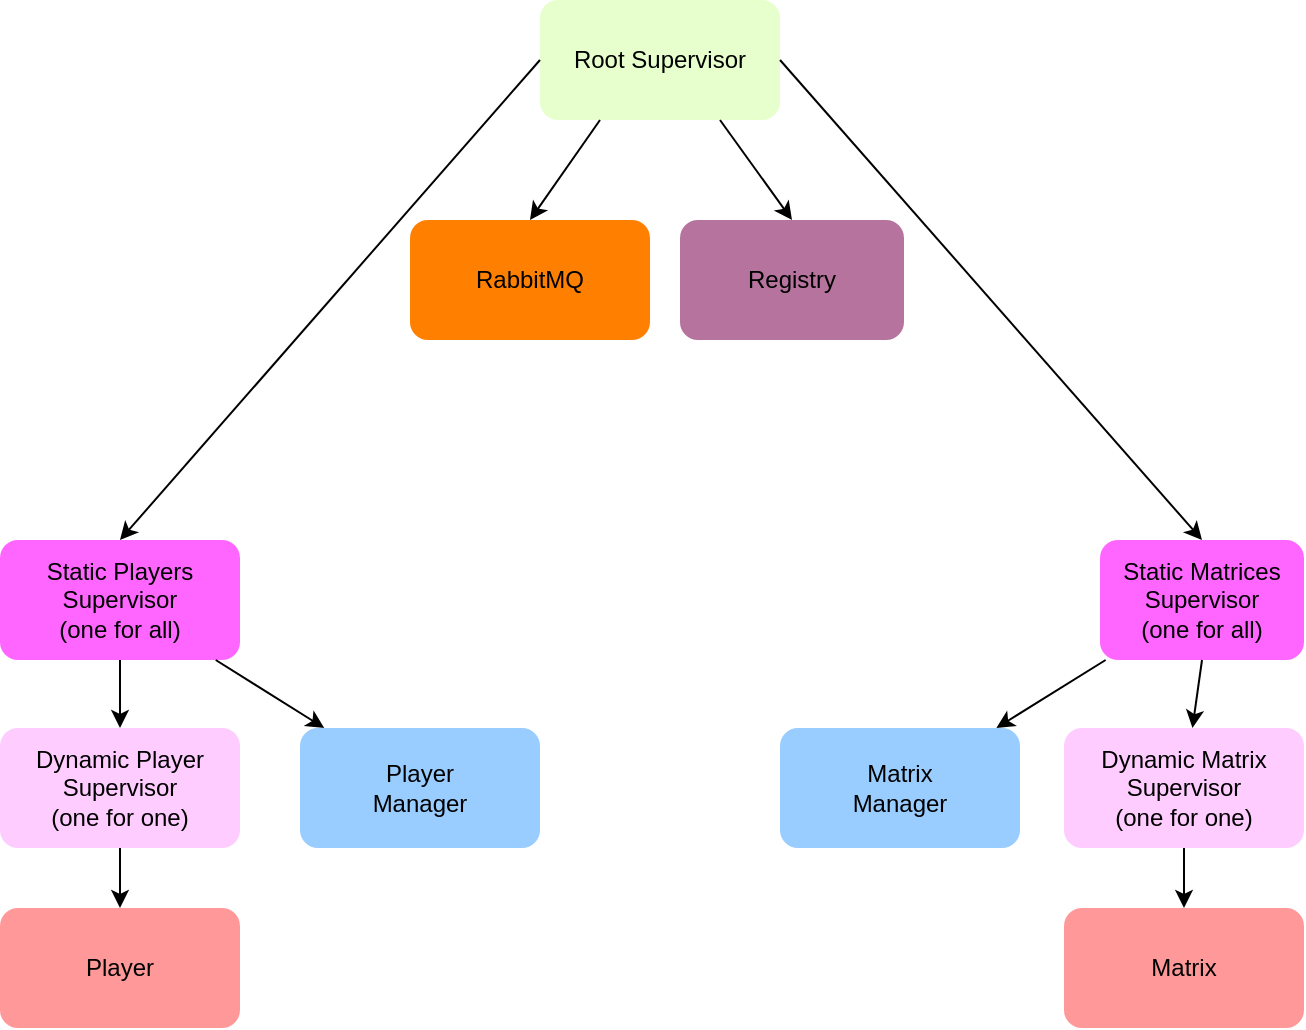<mxfile version="20.2.3" type="device"><diagram id="ZDHOVJWtR7sZqj6MjWJ6" name="Page-1"><mxGraphModel dx="1185" dy="1735" grid="1" gridSize="10" guides="1" tooltips="1" connect="1" arrows="1" fold="1" page="1" pageScale="1" pageWidth="850" pageHeight="1100" math="0" shadow="0"><root><mxCell id="0"/><mxCell id="1" parent="0"/><mxCell id="GEKh3mQGFB2azbof-XFY-24" value="&lt;div&gt;Root Supervisor&lt;/div&gt;" style="rounded=1;whiteSpace=wrap;html=1;fillColor=#E6FFCC;strokeColor=none;gradientColor=none;" vertex="1" parent="1"><mxGeometry x="370" y="-570" width="120" height="60" as="geometry"/></mxCell><mxCell id="GEKh3mQGFB2azbof-XFY-25" value="Registry" style="rounded=1;whiteSpace=wrap;html=1;fillColor=#B5739D;strokeColor=none;gradientColor=none;" vertex="1" parent="1"><mxGeometry x="440" y="-460" width="112" height="60" as="geometry"/></mxCell><mxCell id="GEKh3mQGFB2azbof-XFY-26" value="Static Matrices&lt;br&gt;&lt;div&gt;Supervisor&lt;/div&gt;(one for all)" style="rounded=1;whiteSpace=wrap;html=1;fillColor=#FF66FF;strokeColor=none;gradientColor=none;" vertex="1" parent="1"><mxGeometry x="650" y="-300" width="102" height="60" as="geometry"/></mxCell><mxCell id="GEKh3mQGFB2azbof-XFY-27" value="Dynamic Player&lt;br&gt;&lt;div&gt;Supervisor&lt;/div&gt;&lt;div&gt;(one for one)&lt;br&gt;&lt;/div&gt;" style="rounded=1;whiteSpace=wrap;html=1;fillColor=#FFCCFF;strokeColor=none;gradientColor=none;" vertex="1" parent="1"><mxGeometry x="100" y="-206" width="120" height="60" as="geometry"/></mxCell><mxCell id="GEKh3mQGFB2azbof-XFY-28" value="Static Players&lt;br&gt;&lt;div&gt;S&lt;span style=&quot;background-color: initial;&quot;&gt;upervisor&lt;/span&gt;&lt;/div&gt;&lt;div&gt;(one for all)&lt;br&gt;&lt;/div&gt;" style="rounded=1;whiteSpace=wrap;html=1;fillColor=#FF66FF;strokeColor=none;gradientColor=none;" vertex="1" parent="1"><mxGeometry x="100" y="-300" width="120" height="60" as="geometry"/></mxCell><mxCell id="GEKh3mQGFB2azbof-XFY-29" value="Player&lt;br&gt;Manager" style="rounded=1;whiteSpace=wrap;html=1;fillColor=#99CCFF;strokeColor=none;gradientColor=none;" vertex="1" parent="1"><mxGeometry x="250" y="-206" width="120" height="60" as="geometry"/></mxCell><mxCell id="GEKh3mQGFB2azbof-XFY-30" value="Matrix&lt;br&gt;Manager" style="rounded=1;whiteSpace=wrap;html=1;fillColor=#99CCFF;strokeColor=none;gradientColor=none;" vertex="1" parent="1"><mxGeometry x="490" y="-206" width="120" height="60" as="geometry"/></mxCell><mxCell id="GEKh3mQGFB2azbof-XFY-31" value="Dynamic Matrix&lt;br&gt;&lt;div&gt;Supervisor&lt;/div&gt;(one for one)" style="rounded=1;whiteSpace=wrap;html=1;fillColor=#FFCCFF;strokeColor=none;gradientColor=none;" vertex="1" parent="1"><mxGeometry x="632" y="-206" width="120" height="60" as="geometry"/></mxCell><mxCell id="GEKh3mQGFB2azbof-XFY-32" value="Matrix" style="rounded=1;whiteSpace=wrap;html=1;fillColor=#FF9999;strokeColor=none;gradientColor=none;" vertex="1" parent="1"><mxGeometry x="632" y="-116" width="120" height="60" as="geometry"/></mxCell><mxCell id="GEKh3mQGFB2azbof-XFY-33" value="Player" style="rounded=1;whiteSpace=wrap;html=1;fillColor=#FF9999;strokeColor=none;gradientColor=none;" vertex="1" parent="1"><mxGeometry x="100" y="-116" width="120" height="60" as="geometry"/></mxCell><mxCell id="GEKh3mQGFB2azbof-XFY-34" value="RabbitMQ" style="rounded=1;whiteSpace=wrap;html=1;fillColor=#FF8000;strokeColor=none;gradientColor=none;" vertex="1" parent="1"><mxGeometry x="305" y="-460" width="120" height="60" as="geometry"/></mxCell><mxCell id="GEKh3mQGFB2azbof-XFY-35" value="" style="endArrow=classic;html=1;rounded=0;exitX=0;exitY=0.5;exitDx=0;exitDy=0;entryX=0.5;entryY=0;entryDx=0;entryDy=0;" edge="1" parent="1" source="GEKh3mQGFB2azbof-XFY-24" target="GEKh3mQGFB2azbof-XFY-28"><mxGeometry width="50" height="50" relative="1" as="geometry"><mxPoint x="240" y="-300" as="sourcePoint"/><mxPoint x="290" y="-350" as="targetPoint"/></mxGeometry></mxCell><mxCell id="GEKh3mQGFB2azbof-XFY-36" value="" style="endArrow=classic;html=1;rounded=0;exitX=0.25;exitY=1;exitDx=0;exitDy=0;entryX=0.5;entryY=0;entryDx=0;entryDy=0;" edge="1" parent="1" source="GEKh3mQGFB2azbof-XFY-24" target="GEKh3mQGFB2azbof-XFY-34"><mxGeometry width="50" height="50" relative="1" as="geometry"><mxPoint x="390" y="-260" as="sourcePoint"/><mxPoint x="440" y="-310" as="targetPoint"/></mxGeometry></mxCell><mxCell id="GEKh3mQGFB2azbof-XFY-37" value="" style="endArrow=classic;html=1;rounded=0;exitX=0.75;exitY=1;exitDx=0;exitDy=0;entryX=0.5;entryY=0;entryDx=0;entryDy=0;" edge="1" parent="1" source="GEKh3mQGFB2azbof-XFY-24" target="GEKh3mQGFB2azbof-XFY-25"><mxGeometry width="50" height="50" relative="1" as="geometry"><mxPoint x="400" y="-250" as="sourcePoint"/><mxPoint x="450" y="-300" as="targetPoint"/></mxGeometry></mxCell><mxCell id="GEKh3mQGFB2azbof-XFY-38" value="" style="endArrow=classic;html=1;rounded=0;exitX=1;exitY=0.5;exitDx=0;exitDy=0;entryX=0.5;entryY=0;entryDx=0;entryDy=0;" edge="1" parent="1" source="GEKh3mQGFB2azbof-XFY-24" target="GEKh3mQGFB2azbof-XFY-26"><mxGeometry width="50" height="50" relative="1" as="geometry"><mxPoint x="470" y="-250" as="sourcePoint"/><mxPoint x="520" y="-300" as="targetPoint"/></mxGeometry></mxCell><mxCell id="GEKh3mQGFB2azbof-XFY-39" value="" style="endArrow=classic;html=1;rounded=0;exitX=0.5;exitY=1;exitDx=0;exitDy=0;" edge="1" parent="1" source="GEKh3mQGFB2azbof-XFY-28" target="GEKh3mQGFB2azbof-XFY-27"><mxGeometry width="50" height="50" relative="1" as="geometry"><mxPoint x="350" y="-240" as="sourcePoint"/><mxPoint x="400" y="-290" as="targetPoint"/></mxGeometry></mxCell><mxCell id="GEKh3mQGFB2azbof-XFY-40" value="" style="endArrow=classic;html=1;rounded=0;" edge="1" parent="1" source="GEKh3mQGFB2azbof-XFY-28" target="GEKh3mQGFB2azbof-XFY-29"><mxGeometry width="50" height="50" relative="1" as="geometry"><mxPoint x="350" y="-230" as="sourcePoint"/><mxPoint x="400" y="-280" as="targetPoint"/></mxGeometry></mxCell><mxCell id="GEKh3mQGFB2azbof-XFY-41" value="" style="endArrow=classic;html=1;rounded=0;" edge="1" parent="1" source="GEKh3mQGFB2azbof-XFY-26" target="GEKh3mQGFB2azbof-XFY-30"><mxGeometry width="50" height="50" relative="1" as="geometry"><mxPoint x="380" y="-280" as="sourcePoint"/><mxPoint x="430" y="-330" as="targetPoint"/></mxGeometry></mxCell><mxCell id="GEKh3mQGFB2azbof-XFY-42" value="" style="endArrow=classic;html=1;rounded=0;exitX=0.5;exitY=1;exitDx=0;exitDy=0;" edge="1" parent="1" source="GEKh3mQGFB2azbof-XFY-26" target="GEKh3mQGFB2azbof-XFY-31"><mxGeometry width="50" height="50" relative="1" as="geometry"><mxPoint x="420" y="-240" as="sourcePoint"/><mxPoint x="470" y="-290" as="targetPoint"/></mxGeometry></mxCell><mxCell id="GEKh3mQGFB2azbof-XFY-43" value="" style="endArrow=classic;html=1;rounded=0;" edge="1" parent="1" source="GEKh3mQGFB2azbof-XFY-27" target="GEKh3mQGFB2azbof-XFY-33"><mxGeometry width="50" height="50" relative="1" as="geometry"><mxPoint x="450" y="-230" as="sourcePoint"/><mxPoint x="500" y="-280" as="targetPoint"/></mxGeometry></mxCell><mxCell id="GEKh3mQGFB2azbof-XFY-44" value="" style="endArrow=classic;html=1;rounded=0;" edge="1" parent="1" source="GEKh3mQGFB2azbof-XFY-31" target="GEKh3mQGFB2azbof-XFY-32"><mxGeometry width="50" height="50" relative="1" as="geometry"><mxPoint x="400" y="-240" as="sourcePoint"/><mxPoint x="450" y="-290" as="targetPoint"/></mxGeometry></mxCell></root></mxGraphModel></diagram></mxfile>